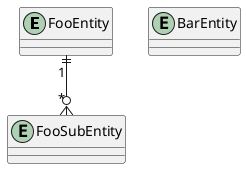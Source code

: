 @startuml Datenmodell

entity [FooEntity] 
entity FooSubEntity 
entity BarEntity 

FooEntity "1" ||--o{ "*" FooSubEntity 

@enduml